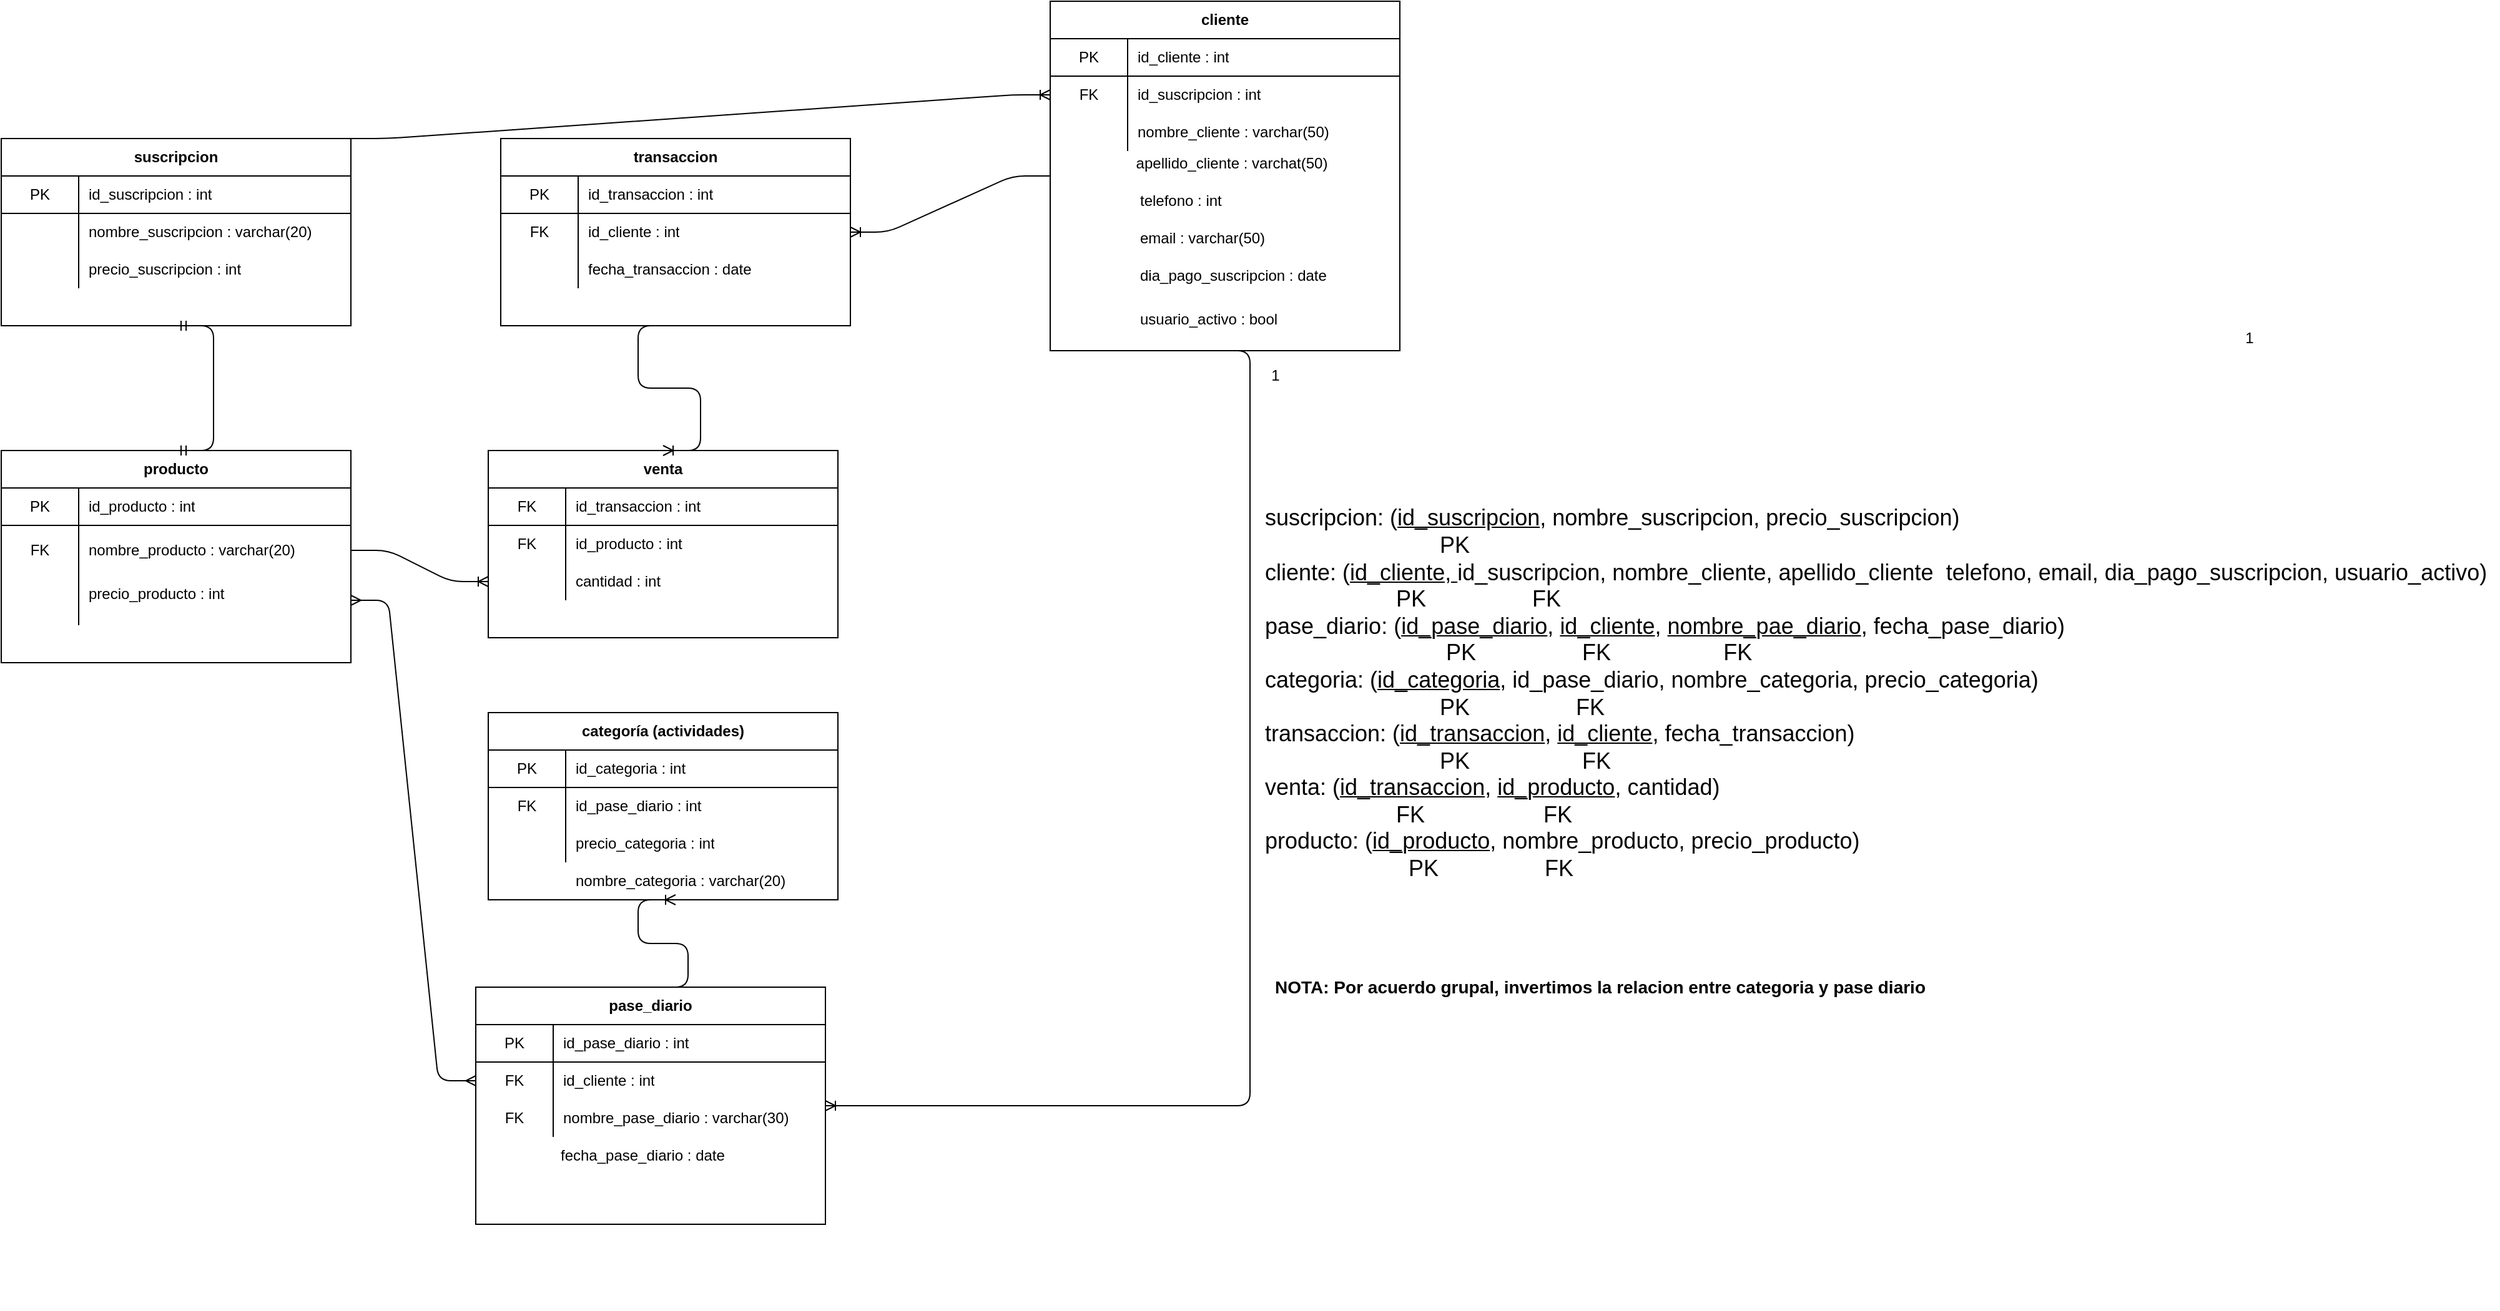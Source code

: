 <mxfile version="14.2.7" type="github">
  <diagram id="dRi1WNuKZ7to45wVX6cX" name="Page-1">
    <mxGraphModel dx="2249" dy="1967" grid="1" gridSize="10" guides="1" tooltips="1" connect="1" arrows="1" fold="1" page="1" pageScale="1" pageWidth="827" pageHeight="1169" math="0" shadow="0">
      <root>
        <mxCell id="0" />
        <mxCell id="1" parent="0" />
        <mxCell id="D7JM032t7icIQJki6IqY-10" value="1" style="text;html=1;resizable=0;autosize=1;align=center;verticalAlign=middle;points=[];fillColor=none;strokeColor=none;rounded=0;" parent="1" vertex="1">
          <mxGeometry x="510" y="240" width="20" height="20" as="geometry" />
        </mxCell>
        <mxCell id="D7JM032t7icIQJki6IqY-12" style="edgeStyle=none;rounded=0;orthogonalLoop=1;jettySize=auto;html=1;" parent="1" edge="1">
          <mxGeometry relative="1" as="geometry">
            <mxPoint x="496.5" y="990.0" as="targetPoint" />
            <mxPoint x="496.5" y="990" as="sourcePoint" />
          </mxGeometry>
        </mxCell>
        <mxCell id="D7JM032t7icIQJki6IqY-31" value="1" style="text;html=1;resizable=0;autosize=1;align=center;verticalAlign=middle;points=[];fillColor=none;strokeColor=none;rounded=0;" parent="1" vertex="1">
          <mxGeometry x="1290" y="210" width="20" height="20" as="geometry" />
        </mxCell>
        <mxCell id="D7JM032t7icIQJki6IqY-44" value="suscripcion" style="shape=table;html=1;whiteSpace=wrap;startSize=30;container=1;collapsible=0;childLayout=tableLayout;fixedRows=1;rowLines=0;fontStyle=1;align=center;" parent="1" vertex="1">
          <mxGeometry x="-500" y="60" width="280" height="150" as="geometry" />
        </mxCell>
        <mxCell id="D7JM032t7icIQJki6IqY-45" value="" style="shape=partialRectangle;html=1;whiteSpace=wrap;collapsible=0;dropTarget=0;pointerEvents=0;fillColor=none;top=0;left=0;bottom=1;right=0;points=[[0,0.5],[1,0.5]];portConstraint=eastwest;" parent="D7JM032t7icIQJki6IqY-44" vertex="1">
          <mxGeometry y="30" width="280" height="30" as="geometry" />
        </mxCell>
        <mxCell id="D7JM032t7icIQJki6IqY-46" value="PK" style="shape=partialRectangle;html=1;whiteSpace=wrap;connectable=0;fillColor=none;top=0;left=0;bottom=0;right=0;overflow=hidden;" parent="D7JM032t7icIQJki6IqY-45" vertex="1">
          <mxGeometry width="62" height="30" as="geometry" />
        </mxCell>
        <mxCell id="D7JM032t7icIQJki6IqY-47" value="id_suscripcion : int" style="shape=partialRectangle;html=1;whiteSpace=wrap;connectable=0;fillColor=none;top=0;left=0;bottom=0;right=0;align=left;spacingLeft=6;overflow=hidden;" parent="D7JM032t7icIQJki6IqY-45" vertex="1">
          <mxGeometry x="62" width="218" height="30" as="geometry" />
        </mxCell>
        <mxCell id="D7JM032t7icIQJki6IqY-48" value="" style="shape=partialRectangle;html=1;whiteSpace=wrap;collapsible=0;dropTarget=0;pointerEvents=0;fillColor=none;top=0;left=0;bottom=0;right=0;points=[[0,0.5],[1,0.5]];portConstraint=eastwest;" parent="D7JM032t7icIQJki6IqY-44" vertex="1">
          <mxGeometry y="60" width="280" height="30" as="geometry" />
        </mxCell>
        <mxCell id="D7JM032t7icIQJki6IqY-49" value="" style="shape=partialRectangle;html=1;whiteSpace=wrap;connectable=0;fillColor=none;top=0;left=0;bottom=0;right=0;overflow=hidden;" parent="D7JM032t7icIQJki6IqY-48" vertex="1">
          <mxGeometry width="62" height="30" as="geometry" />
        </mxCell>
        <mxCell id="D7JM032t7icIQJki6IqY-50" value="nombre_suscripcion : varchar(20)&amp;nbsp;" style="shape=partialRectangle;html=1;whiteSpace=wrap;connectable=0;fillColor=none;top=0;left=0;bottom=0;right=0;align=left;spacingLeft=6;overflow=hidden;" parent="D7JM032t7icIQJki6IqY-48" vertex="1">
          <mxGeometry x="62" width="218" height="30" as="geometry" />
        </mxCell>
        <mxCell id="D7JM032t7icIQJki6IqY-51" value="" style="shape=partialRectangle;html=1;whiteSpace=wrap;collapsible=0;dropTarget=0;pointerEvents=0;fillColor=none;top=0;left=0;bottom=0;right=0;points=[[0,0.5],[1,0.5]];portConstraint=eastwest;" parent="D7JM032t7icIQJki6IqY-44" vertex="1">
          <mxGeometry y="90" width="280" height="30" as="geometry" />
        </mxCell>
        <mxCell id="D7JM032t7icIQJki6IqY-52" value="" style="shape=partialRectangle;html=1;whiteSpace=wrap;connectable=0;fillColor=none;top=0;left=0;bottom=0;right=0;overflow=hidden;" parent="D7JM032t7icIQJki6IqY-51" vertex="1">
          <mxGeometry width="62" height="30" as="geometry" />
        </mxCell>
        <mxCell id="D7JM032t7icIQJki6IqY-53" value="precio_suscripcion : int" style="shape=partialRectangle;html=1;whiteSpace=wrap;connectable=0;fillColor=none;top=0;left=0;bottom=0;right=0;align=left;spacingLeft=6;overflow=hidden;" parent="D7JM032t7icIQJki6IqY-51" vertex="1">
          <mxGeometry x="62" width="218" height="30" as="geometry" />
        </mxCell>
        <mxCell id="D7JM032t7icIQJki6IqY-54" value="cliente" style="shape=table;html=1;whiteSpace=wrap;startSize=30;container=1;collapsible=0;childLayout=tableLayout;fixedRows=1;rowLines=0;fontStyle=1;align=center;" parent="1" vertex="1">
          <mxGeometry x="340" y="-50" width="280" height="280" as="geometry" />
        </mxCell>
        <mxCell id="D7JM032t7icIQJki6IqY-55" value="" style="shape=partialRectangle;html=1;whiteSpace=wrap;collapsible=0;dropTarget=0;pointerEvents=0;fillColor=none;top=0;left=0;bottom=1;right=0;points=[[0,0.5],[1,0.5]];portConstraint=eastwest;" parent="D7JM032t7icIQJki6IqY-54" vertex="1">
          <mxGeometry y="30" width="280" height="30" as="geometry" />
        </mxCell>
        <mxCell id="D7JM032t7icIQJki6IqY-56" value="PK" style="shape=partialRectangle;html=1;whiteSpace=wrap;connectable=0;fillColor=none;top=0;left=0;bottom=0;right=0;overflow=hidden;" parent="D7JM032t7icIQJki6IqY-55" vertex="1">
          <mxGeometry width="62" height="30" as="geometry" />
        </mxCell>
        <mxCell id="D7JM032t7icIQJki6IqY-57" value="id_cliente : int" style="shape=partialRectangle;html=1;whiteSpace=wrap;connectable=0;fillColor=none;top=0;left=0;bottom=0;right=0;align=left;spacingLeft=6;overflow=hidden;" parent="D7JM032t7icIQJki6IqY-55" vertex="1">
          <mxGeometry x="62" width="218" height="30" as="geometry" />
        </mxCell>
        <mxCell id="D7JM032t7icIQJki6IqY-58" value="" style="shape=partialRectangle;html=1;whiteSpace=wrap;collapsible=0;dropTarget=0;pointerEvents=0;fillColor=none;top=0;left=0;bottom=0;right=0;points=[[0,0.5],[1,0.5]];portConstraint=eastwest;" parent="D7JM032t7icIQJki6IqY-54" vertex="1">
          <mxGeometry y="60" width="280" height="30" as="geometry" />
        </mxCell>
        <mxCell id="D7JM032t7icIQJki6IqY-59" value="FK" style="shape=partialRectangle;html=1;whiteSpace=wrap;connectable=0;fillColor=none;top=0;left=0;bottom=0;right=0;overflow=hidden;" parent="D7JM032t7icIQJki6IqY-58" vertex="1">
          <mxGeometry width="62" height="30" as="geometry" />
        </mxCell>
        <mxCell id="D7JM032t7icIQJki6IqY-60" value="id_suscripcion : int" style="shape=partialRectangle;html=1;whiteSpace=wrap;connectable=0;fillColor=none;top=0;left=0;bottom=0;right=0;align=left;spacingLeft=6;overflow=hidden;" parent="D7JM032t7icIQJki6IqY-58" vertex="1">
          <mxGeometry x="62" width="218" height="30" as="geometry" />
        </mxCell>
        <mxCell id="D7JM032t7icIQJki6IqY-61" value="" style="shape=partialRectangle;html=1;whiteSpace=wrap;collapsible=0;dropTarget=0;pointerEvents=0;fillColor=none;top=0;left=0;bottom=0;right=0;points=[[0,0.5],[1,0.5]];portConstraint=eastwest;" parent="D7JM032t7icIQJki6IqY-54" vertex="1">
          <mxGeometry y="90" width="280" height="30" as="geometry" />
        </mxCell>
        <mxCell id="D7JM032t7icIQJki6IqY-62" value="" style="shape=partialRectangle;html=1;whiteSpace=wrap;connectable=0;fillColor=none;top=0;left=0;bottom=0;right=0;overflow=hidden;" parent="D7JM032t7icIQJki6IqY-61" vertex="1">
          <mxGeometry width="62" height="30" as="geometry" />
        </mxCell>
        <mxCell id="D7JM032t7icIQJki6IqY-63" value="nombre_cliente : varchar(50)" style="shape=partialRectangle;html=1;whiteSpace=wrap;connectable=0;fillColor=none;top=0;left=0;bottom=0;right=0;align=left;spacingLeft=6;overflow=hidden;" parent="D7JM032t7icIQJki6IqY-61" vertex="1">
          <mxGeometry x="62" width="218" height="30" as="geometry" />
        </mxCell>
        <mxCell id="D7JM032t7icIQJki6IqY-69" value="apellido_cliente : varchat(50)" style="text;html=1;align=center;verticalAlign=middle;resizable=0;points=[];autosize=1;" parent="1" vertex="1">
          <mxGeometry x="400" y="70" width="170" height="20" as="geometry" />
        </mxCell>
        <mxCell id="D7JM032t7icIQJki6IqY-70" value="telefono : int" style="text;html=1;align=left;verticalAlign=middle;resizable=0;points=[];autosize=1;" parent="1" vertex="1">
          <mxGeometry x="410" y="100" width="80" height="20" as="geometry" />
        </mxCell>
        <mxCell id="D7JM032t7icIQJki6IqY-71" value="email : varchar(50)" style="text;html=1;align=left;verticalAlign=middle;resizable=0;points=[];autosize=1;" parent="1" vertex="1">
          <mxGeometry x="410" y="130" width="120" height="20" as="geometry" />
        </mxCell>
        <mxCell id="D7JM032t7icIQJki6IqY-72" value="dia_pago_suscripcion : date" style="text;html=1;align=left;verticalAlign=middle;resizable=0;points=[];autosize=1;" parent="1" vertex="1">
          <mxGeometry x="410" y="160" width="160" height="20" as="geometry" />
        </mxCell>
        <mxCell id="D7JM032t7icIQJki6IqY-88" value="transaccion" style="shape=table;html=1;whiteSpace=wrap;startSize=30;container=1;collapsible=0;childLayout=tableLayout;fixedRows=1;rowLines=0;fontStyle=1;align=center;" parent="1" vertex="1">
          <mxGeometry x="-100" y="60" width="280" height="150" as="geometry" />
        </mxCell>
        <mxCell id="D7JM032t7icIQJki6IqY-89" value="" style="shape=partialRectangle;html=1;whiteSpace=wrap;collapsible=0;dropTarget=0;pointerEvents=0;fillColor=none;top=0;left=0;bottom=1;right=0;points=[[0,0.5],[1,0.5]];portConstraint=eastwest;" parent="D7JM032t7icIQJki6IqY-88" vertex="1">
          <mxGeometry y="30" width="280" height="30" as="geometry" />
        </mxCell>
        <mxCell id="D7JM032t7icIQJki6IqY-90" value="PK" style="shape=partialRectangle;html=1;whiteSpace=wrap;connectable=0;fillColor=none;top=0;left=0;bottom=0;right=0;overflow=hidden;" parent="D7JM032t7icIQJki6IqY-89" vertex="1">
          <mxGeometry width="62" height="30" as="geometry" />
        </mxCell>
        <mxCell id="D7JM032t7icIQJki6IqY-91" value="id_transaccion : int" style="shape=partialRectangle;html=1;whiteSpace=wrap;connectable=0;fillColor=none;top=0;left=0;bottom=0;right=0;align=left;spacingLeft=6;overflow=hidden;" parent="D7JM032t7icIQJki6IqY-89" vertex="1">
          <mxGeometry x="62" width="218" height="30" as="geometry" />
        </mxCell>
        <mxCell id="D7JM032t7icIQJki6IqY-92" value="" style="shape=partialRectangle;html=1;whiteSpace=wrap;collapsible=0;dropTarget=0;pointerEvents=0;fillColor=none;top=0;left=0;bottom=0;right=0;points=[[0,0.5],[1,0.5]];portConstraint=eastwest;" parent="D7JM032t7icIQJki6IqY-88" vertex="1">
          <mxGeometry y="60" width="280" height="30" as="geometry" />
        </mxCell>
        <mxCell id="D7JM032t7icIQJki6IqY-93" value="FK" style="shape=partialRectangle;html=1;whiteSpace=wrap;connectable=0;fillColor=none;top=0;left=0;bottom=0;right=0;overflow=hidden;" parent="D7JM032t7icIQJki6IqY-92" vertex="1">
          <mxGeometry width="62" height="30" as="geometry" />
        </mxCell>
        <mxCell id="D7JM032t7icIQJki6IqY-94" value="id_cliente : int" style="shape=partialRectangle;html=1;whiteSpace=wrap;connectable=0;fillColor=none;top=0;left=0;bottom=0;right=0;align=left;spacingLeft=6;overflow=hidden;" parent="D7JM032t7icIQJki6IqY-92" vertex="1">
          <mxGeometry x="62" width="218" height="30" as="geometry" />
        </mxCell>
        <mxCell id="D7JM032t7icIQJki6IqY-95" value="" style="shape=partialRectangle;html=1;whiteSpace=wrap;collapsible=0;dropTarget=0;pointerEvents=0;fillColor=none;top=0;left=0;bottom=0;right=0;points=[[0,0.5],[1,0.5]];portConstraint=eastwest;" parent="D7JM032t7icIQJki6IqY-88" vertex="1">
          <mxGeometry y="90" width="280" height="30" as="geometry" />
        </mxCell>
        <mxCell id="D7JM032t7icIQJki6IqY-96" value="" style="shape=partialRectangle;html=1;whiteSpace=wrap;connectable=0;fillColor=none;top=0;left=0;bottom=0;right=0;overflow=hidden;" parent="D7JM032t7icIQJki6IqY-95" vertex="1">
          <mxGeometry width="62" height="30" as="geometry" />
        </mxCell>
        <mxCell id="D7JM032t7icIQJki6IqY-97" value="fecha_transaccion : date" style="shape=partialRectangle;html=1;whiteSpace=wrap;connectable=0;fillColor=none;top=0;left=0;bottom=0;right=0;align=left;spacingLeft=6;overflow=hidden;" parent="D7JM032t7icIQJki6IqY-95" vertex="1">
          <mxGeometry x="62" width="218" height="30" as="geometry" />
        </mxCell>
        <mxCell id="D7JM032t7icIQJki6IqY-98" value="pase_diario" style="shape=table;html=1;whiteSpace=wrap;startSize=30;container=1;collapsible=0;childLayout=tableLayout;fixedRows=1;rowLines=0;fontStyle=1;align=center;" parent="1" vertex="1">
          <mxGeometry x="-120" y="740" width="280" height="190" as="geometry" />
        </mxCell>
        <mxCell id="D7JM032t7icIQJki6IqY-99" value="" style="shape=partialRectangle;html=1;whiteSpace=wrap;collapsible=0;dropTarget=0;pointerEvents=0;fillColor=none;top=0;left=0;bottom=1;right=0;points=[[0,0.5],[1,0.5]];portConstraint=eastwest;" parent="D7JM032t7icIQJki6IqY-98" vertex="1">
          <mxGeometry y="30" width="280" height="30" as="geometry" />
        </mxCell>
        <mxCell id="D7JM032t7icIQJki6IqY-100" value="PK" style="shape=partialRectangle;html=1;whiteSpace=wrap;connectable=0;fillColor=none;top=0;left=0;bottom=0;right=0;overflow=hidden;" parent="D7JM032t7icIQJki6IqY-99" vertex="1">
          <mxGeometry width="62" height="30" as="geometry" />
        </mxCell>
        <mxCell id="D7JM032t7icIQJki6IqY-101" value="id_pase_diario : int" style="shape=partialRectangle;html=1;whiteSpace=wrap;connectable=0;fillColor=none;top=0;left=0;bottom=0;right=0;align=left;spacingLeft=6;overflow=hidden;" parent="D7JM032t7icIQJki6IqY-99" vertex="1">
          <mxGeometry x="62" width="218" height="30" as="geometry" />
        </mxCell>
        <mxCell id="D7JM032t7icIQJki6IqY-102" value="" style="shape=partialRectangle;html=1;whiteSpace=wrap;collapsible=0;dropTarget=0;pointerEvents=0;fillColor=none;top=0;left=0;bottom=0;right=0;points=[[0,0.5],[1,0.5]];portConstraint=eastwest;" parent="D7JM032t7icIQJki6IqY-98" vertex="1">
          <mxGeometry y="60" width="280" height="30" as="geometry" />
        </mxCell>
        <mxCell id="D7JM032t7icIQJki6IqY-103" value="FK" style="shape=partialRectangle;html=1;whiteSpace=wrap;connectable=0;fillColor=none;top=0;left=0;bottom=0;right=0;overflow=hidden;" parent="D7JM032t7icIQJki6IqY-102" vertex="1">
          <mxGeometry width="62" height="30" as="geometry" />
        </mxCell>
        <mxCell id="D7JM032t7icIQJki6IqY-104" value="id_cliente : int" style="shape=partialRectangle;html=1;whiteSpace=wrap;connectable=0;fillColor=none;top=0;left=0;bottom=0;right=0;align=left;spacingLeft=6;overflow=hidden;" parent="D7JM032t7icIQJki6IqY-102" vertex="1">
          <mxGeometry x="62" width="218" height="30" as="geometry" />
        </mxCell>
        <mxCell id="D7JM032t7icIQJki6IqY-105" value="" style="shape=partialRectangle;html=1;whiteSpace=wrap;collapsible=0;dropTarget=0;pointerEvents=0;fillColor=none;top=0;left=0;bottom=0;right=0;points=[[0,0.5],[1,0.5]];portConstraint=eastwest;" parent="D7JM032t7icIQJki6IqY-98" vertex="1">
          <mxGeometry y="90" width="280" height="30" as="geometry" />
        </mxCell>
        <mxCell id="D7JM032t7icIQJki6IqY-106" value="FK" style="shape=partialRectangle;html=1;whiteSpace=wrap;connectable=0;fillColor=none;top=0;left=0;bottom=0;right=0;overflow=hidden;" parent="D7JM032t7icIQJki6IqY-105" vertex="1">
          <mxGeometry width="62" height="30" as="geometry" />
        </mxCell>
        <mxCell id="D7JM032t7icIQJki6IqY-107" value="nombre_pase_diario : varchar(30)" style="shape=partialRectangle;html=1;whiteSpace=wrap;connectable=0;fillColor=none;top=0;left=0;bottom=0;right=0;align=left;spacingLeft=6;overflow=hidden;" parent="D7JM032t7icIQJki6IqY-105" vertex="1">
          <mxGeometry x="62" width="218" height="30" as="geometry" />
        </mxCell>
        <mxCell id="D7JM032t7icIQJki6IqY-108" value="categoría (actividades)" style="shape=table;html=1;whiteSpace=wrap;startSize=30;container=1;collapsible=0;childLayout=tableLayout;fixedRows=1;rowLines=0;fontStyle=1;align=center;" parent="1" vertex="1">
          <mxGeometry x="-110" y="520" width="280" height="150" as="geometry" />
        </mxCell>
        <mxCell id="D7JM032t7icIQJki6IqY-109" value="" style="shape=partialRectangle;html=1;whiteSpace=wrap;collapsible=0;dropTarget=0;pointerEvents=0;fillColor=none;top=0;left=0;bottom=1;right=0;points=[[0,0.5],[1,0.5]];portConstraint=eastwest;" parent="D7JM032t7icIQJki6IqY-108" vertex="1">
          <mxGeometry y="30" width="280" height="30" as="geometry" />
        </mxCell>
        <mxCell id="D7JM032t7icIQJki6IqY-110" value="PK" style="shape=partialRectangle;html=1;whiteSpace=wrap;connectable=0;fillColor=none;top=0;left=0;bottom=0;right=0;overflow=hidden;" parent="D7JM032t7icIQJki6IqY-109" vertex="1">
          <mxGeometry width="62" height="30" as="geometry" />
        </mxCell>
        <mxCell id="D7JM032t7icIQJki6IqY-111" value="id_categoria : int" style="shape=partialRectangle;html=1;whiteSpace=wrap;connectable=0;fillColor=none;top=0;left=0;bottom=0;right=0;align=left;spacingLeft=6;overflow=hidden;" parent="D7JM032t7icIQJki6IqY-109" vertex="1">
          <mxGeometry x="62" width="218" height="30" as="geometry" />
        </mxCell>
        <mxCell id="D7JM032t7icIQJki6IqY-112" value="" style="shape=partialRectangle;html=1;whiteSpace=wrap;collapsible=0;dropTarget=0;pointerEvents=0;fillColor=none;top=0;left=0;bottom=0;right=0;points=[[0,0.5],[1,0.5]];portConstraint=eastwest;" parent="D7JM032t7icIQJki6IqY-108" vertex="1">
          <mxGeometry y="60" width="280" height="30" as="geometry" />
        </mxCell>
        <mxCell id="D7JM032t7icIQJki6IqY-113" value="FK" style="shape=partialRectangle;html=1;whiteSpace=wrap;connectable=0;fillColor=none;top=0;left=0;bottom=0;right=0;overflow=hidden;" parent="D7JM032t7icIQJki6IqY-112" vertex="1">
          <mxGeometry width="62" height="30" as="geometry" />
        </mxCell>
        <mxCell id="D7JM032t7icIQJki6IqY-114" value="id_pase_diario : int" style="shape=partialRectangle;html=1;whiteSpace=wrap;connectable=0;fillColor=none;top=0;left=0;bottom=0;right=0;align=left;spacingLeft=6;overflow=hidden;" parent="D7JM032t7icIQJki6IqY-112" vertex="1">
          <mxGeometry x="62" width="218" height="30" as="geometry" />
        </mxCell>
        <mxCell id="D7JM032t7icIQJki6IqY-115" value="" style="shape=partialRectangle;html=1;whiteSpace=wrap;collapsible=0;dropTarget=0;pointerEvents=0;fillColor=none;top=0;left=0;bottom=0;right=0;points=[[0,0.5],[1,0.5]];portConstraint=eastwest;" parent="D7JM032t7icIQJki6IqY-108" vertex="1">
          <mxGeometry y="90" width="280" height="30" as="geometry" />
        </mxCell>
        <mxCell id="D7JM032t7icIQJki6IqY-116" value="" style="shape=partialRectangle;html=1;whiteSpace=wrap;connectable=0;fillColor=none;top=0;left=0;bottom=0;right=0;overflow=hidden;" parent="D7JM032t7icIQJki6IqY-115" vertex="1">
          <mxGeometry width="62" height="30" as="geometry" />
        </mxCell>
        <mxCell id="D7JM032t7icIQJki6IqY-117" value="precio_categoria&amp;nbsp;: int" style="shape=partialRectangle;html=1;whiteSpace=wrap;connectable=0;fillColor=none;top=0;left=0;bottom=0;right=0;align=left;spacingLeft=6;overflow=hidden;" parent="D7JM032t7icIQJki6IqY-115" vertex="1">
          <mxGeometry x="62" width="218" height="30" as="geometry" />
        </mxCell>
        <mxCell id="D7JM032t7icIQJki6IqY-118" value="venta" style="shape=table;html=1;whiteSpace=wrap;startSize=30;container=1;collapsible=0;childLayout=tableLayout;fixedRows=1;rowLines=0;fontStyle=1;align=center;" parent="1" vertex="1">
          <mxGeometry x="-110" y="310" width="280" height="150" as="geometry" />
        </mxCell>
        <mxCell id="D7JM032t7icIQJki6IqY-119" value="" style="shape=partialRectangle;html=1;whiteSpace=wrap;collapsible=0;dropTarget=0;pointerEvents=0;fillColor=none;top=0;left=0;bottom=1;right=0;points=[[0,0.5],[1,0.5]];portConstraint=eastwest;" parent="D7JM032t7icIQJki6IqY-118" vertex="1">
          <mxGeometry y="30" width="280" height="30" as="geometry" />
        </mxCell>
        <mxCell id="D7JM032t7icIQJki6IqY-120" value="FK" style="shape=partialRectangle;html=1;whiteSpace=wrap;connectable=0;fillColor=none;top=0;left=0;bottom=0;right=0;overflow=hidden;" parent="D7JM032t7icIQJki6IqY-119" vertex="1">
          <mxGeometry width="62" height="30" as="geometry" />
        </mxCell>
        <mxCell id="D7JM032t7icIQJki6IqY-121" value="id_transaccion : int" style="shape=partialRectangle;html=1;whiteSpace=wrap;connectable=0;fillColor=none;top=0;left=0;bottom=0;right=0;align=left;spacingLeft=6;overflow=hidden;" parent="D7JM032t7icIQJki6IqY-119" vertex="1">
          <mxGeometry x="62" width="218" height="30" as="geometry" />
        </mxCell>
        <mxCell id="D7JM032t7icIQJki6IqY-122" value="" style="shape=partialRectangle;html=1;whiteSpace=wrap;collapsible=0;dropTarget=0;pointerEvents=0;fillColor=none;top=0;left=0;bottom=0;right=0;points=[[0,0.5],[1,0.5]];portConstraint=eastwest;" parent="D7JM032t7icIQJki6IqY-118" vertex="1">
          <mxGeometry y="60" width="280" height="30" as="geometry" />
        </mxCell>
        <mxCell id="D7JM032t7icIQJki6IqY-123" value="FK" style="shape=partialRectangle;html=1;whiteSpace=wrap;connectable=0;fillColor=none;top=0;left=0;bottom=0;right=0;overflow=hidden;" parent="D7JM032t7icIQJki6IqY-122" vertex="1">
          <mxGeometry width="62" height="30" as="geometry" />
        </mxCell>
        <mxCell id="D7JM032t7icIQJki6IqY-124" value="id_producto : int&amp;nbsp;" style="shape=partialRectangle;html=1;whiteSpace=wrap;connectable=0;fillColor=none;top=0;left=0;bottom=0;right=0;align=left;spacingLeft=6;overflow=hidden;" parent="D7JM032t7icIQJki6IqY-122" vertex="1">
          <mxGeometry x="62" width="218" height="30" as="geometry" />
        </mxCell>
        <mxCell id="D7JM032t7icIQJki6IqY-125" value="" style="shape=partialRectangle;html=1;whiteSpace=wrap;collapsible=0;dropTarget=0;pointerEvents=0;fillColor=none;top=0;left=0;bottom=0;right=0;points=[[0,0.5],[1,0.5]];portConstraint=eastwest;" parent="D7JM032t7icIQJki6IqY-118" vertex="1">
          <mxGeometry y="90" width="280" height="30" as="geometry" />
        </mxCell>
        <mxCell id="D7JM032t7icIQJki6IqY-126" value="" style="shape=partialRectangle;html=1;whiteSpace=wrap;connectable=0;fillColor=none;top=0;left=0;bottom=0;right=0;overflow=hidden;" parent="D7JM032t7icIQJki6IqY-125" vertex="1">
          <mxGeometry width="62" height="30" as="geometry" />
        </mxCell>
        <mxCell id="D7JM032t7icIQJki6IqY-127" value="cantidad : int" style="shape=partialRectangle;html=1;whiteSpace=wrap;connectable=0;fillColor=none;top=0;left=0;bottom=0;right=0;align=left;spacingLeft=6;overflow=hidden;" parent="D7JM032t7icIQJki6IqY-125" vertex="1">
          <mxGeometry x="62" width="218" height="30" as="geometry" />
        </mxCell>
        <mxCell id="D7JM032t7icIQJki6IqY-128" value="fecha_pase_diario : date" style="shape=partialRectangle;html=1;whiteSpace=wrap;connectable=0;fillColor=none;top=0;left=0;bottom=0;right=0;align=left;spacingLeft=6;overflow=hidden;" parent="1" vertex="1">
          <mxGeometry x="-60" y="860" width="218" height="30" as="geometry" />
        </mxCell>
        <mxCell id="D7JM032t7icIQJki6IqY-129" value="producto" style="shape=table;html=1;whiteSpace=wrap;startSize=30;container=1;collapsible=0;childLayout=tableLayout;fixedRows=1;rowLines=0;fontStyle=1;align=center;" parent="1" vertex="1">
          <mxGeometry x="-500" y="310" width="280" height="170" as="geometry" />
        </mxCell>
        <mxCell id="D7JM032t7icIQJki6IqY-130" value="" style="shape=partialRectangle;html=1;whiteSpace=wrap;collapsible=0;dropTarget=0;pointerEvents=0;fillColor=none;top=0;left=0;bottom=1;right=0;points=[[0,0.5],[1,0.5]];portConstraint=eastwest;" parent="D7JM032t7icIQJki6IqY-129" vertex="1">
          <mxGeometry y="30" width="280" height="30" as="geometry" />
        </mxCell>
        <mxCell id="D7JM032t7icIQJki6IqY-131" value="PK" style="shape=partialRectangle;html=1;whiteSpace=wrap;connectable=0;fillColor=none;top=0;left=0;bottom=0;right=0;overflow=hidden;" parent="D7JM032t7icIQJki6IqY-130" vertex="1">
          <mxGeometry width="62" height="30" as="geometry" />
        </mxCell>
        <mxCell id="D7JM032t7icIQJki6IqY-132" value="id_producto : int" style="shape=partialRectangle;html=1;whiteSpace=wrap;connectable=0;fillColor=none;top=0;left=0;bottom=0;right=0;align=left;spacingLeft=6;overflow=hidden;" parent="D7JM032t7icIQJki6IqY-130" vertex="1">
          <mxGeometry x="62" width="218" height="30" as="geometry" />
        </mxCell>
        <mxCell id="D7JM032t7icIQJki6IqY-133" value="" style="shape=partialRectangle;html=1;whiteSpace=wrap;collapsible=0;dropTarget=0;pointerEvents=0;fillColor=none;top=0;left=0;bottom=0;right=0;points=[[0,0.5],[1,0.5]];portConstraint=eastwest;" parent="D7JM032t7icIQJki6IqY-129" vertex="1">
          <mxGeometry y="60" width="280" height="40" as="geometry" />
        </mxCell>
        <mxCell id="D7JM032t7icIQJki6IqY-134" value="FK" style="shape=partialRectangle;html=1;whiteSpace=wrap;connectable=0;fillColor=none;top=0;left=0;bottom=0;right=0;overflow=hidden;" parent="D7JM032t7icIQJki6IqY-133" vertex="1">
          <mxGeometry width="62" height="40" as="geometry" />
        </mxCell>
        <mxCell id="D7JM032t7icIQJki6IqY-135" value="nombre_producto : varchar(20)&amp;nbsp;" style="shape=partialRectangle;html=1;whiteSpace=wrap;connectable=0;fillColor=none;top=0;left=0;bottom=0;right=0;align=left;spacingLeft=6;overflow=hidden;" parent="D7JM032t7icIQJki6IqY-133" vertex="1">
          <mxGeometry x="62" width="218" height="40" as="geometry" />
        </mxCell>
        <mxCell id="D7JM032t7icIQJki6IqY-136" value="" style="shape=partialRectangle;html=1;whiteSpace=wrap;collapsible=0;dropTarget=0;pointerEvents=0;fillColor=none;top=0;left=0;bottom=0;right=0;points=[[0,0.5],[1,0.5]];portConstraint=eastwest;" parent="D7JM032t7icIQJki6IqY-129" vertex="1">
          <mxGeometry y="100" width="280" height="40" as="geometry" />
        </mxCell>
        <mxCell id="D7JM032t7icIQJki6IqY-137" value="" style="shape=partialRectangle;html=1;whiteSpace=wrap;connectable=0;fillColor=none;top=0;left=0;bottom=0;right=0;overflow=hidden;" parent="D7JM032t7icIQJki6IqY-136" vertex="1">
          <mxGeometry width="62" height="40" as="geometry" />
        </mxCell>
        <mxCell id="D7JM032t7icIQJki6IqY-138" value="" style="shape=partialRectangle;html=1;whiteSpace=wrap;connectable=0;fillColor=none;top=0;left=0;bottom=0;right=0;align=left;spacingLeft=6;overflow=hidden;" parent="D7JM032t7icIQJki6IqY-136" vertex="1">
          <mxGeometry x="62" width="218" height="40" as="geometry" />
        </mxCell>
        <mxCell id="D7JM032t7icIQJki6IqY-140" value="" style="edgeStyle=entityRelationEdgeStyle;fontSize=12;html=1;endArrow=ERoneToMany;entryX=1;entryY=0.5;entryDx=0;entryDy=0;" parent="1" target="D7JM032t7icIQJki6IqY-98" edge="1">
          <mxGeometry width="100" height="100" relative="1" as="geometry">
            <mxPoint x="470" y="230" as="sourcePoint" />
            <mxPoint x="600" y="220.5" as="targetPoint" />
          </mxGeometry>
        </mxCell>
        <mxCell id="D7JM032t7icIQJki6IqY-144" value="&lt;font style=&quot;font-size: 18px&quot;&gt;suscripcion: (&lt;u&gt;id_suscripcion&lt;/u&gt;, nombre_suscripcion, precio_suscripcion)&lt;br&gt;&amp;nbsp; &amp;nbsp; &amp;nbsp; &amp;nbsp; &amp;nbsp; &amp;nbsp; &amp;nbsp; &amp;nbsp; &amp;nbsp; &amp;nbsp; &amp;nbsp; &amp;nbsp; &amp;nbsp; &amp;nbsp; PK&lt;br&gt;cliente: (&lt;u&gt;id_cliente, &lt;/u&gt;id_suscripcion, nombre_cliente, apellido_cliente&amp;nbsp; telefono, email, dia_pago_suscripcion, usuario_activo)&lt;br&gt;&amp;nbsp; &amp;nbsp; &amp;nbsp; &amp;nbsp; &amp;nbsp; &amp;nbsp; &amp;nbsp; &amp;nbsp; &amp;nbsp; &amp;nbsp; &amp;nbsp;PK&amp;nbsp; &amp;nbsp; &amp;nbsp; &amp;nbsp; &amp;nbsp; &amp;nbsp; &amp;nbsp; &amp;nbsp; &amp;nbsp;FK&lt;br&gt;pase_diario: (&lt;u&gt;id_pase_diario&lt;/u&gt;, &lt;u&gt;id_cliente&lt;/u&gt;, &lt;u&gt;nombre_pae_diario&lt;/u&gt;, fecha_pase_diario)&lt;br&gt;&amp;nbsp; &amp;nbsp; &amp;nbsp; &amp;nbsp; &amp;nbsp; &amp;nbsp; &amp;nbsp; &amp;nbsp; &amp;nbsp; &amp;nbsp; &amp;nbsp; &amp;nbsp; &amp;nbsp; &amp;nbsp; &amp;nbsp;PK&amp;nbsp; &amp;nbsp; &amp;nbsp; &amp;nbsp; &amp;nbsp; &amp;nbsp; &amp;nbsp; &amp;nbsp; &amp;nbsp;FK&amp;nbsp; &amp;nbsp; &amp;nbsp; &amp;nbsp; &amp;nbsp; &amp;nbsp; &amp;nbsp; &amp;nbsp; &amp;nbsp; FK&lt;br&gt;categoria: (&lt;u&gt;id_categoria&lt;/u&gt;, id_pase_diario, nombre_categoria, precio_categoria)&lt;br&gt;&amp;nbsp; &amp;nbsp; &amp;nbsp; &amp;nbsp; &amp;nbsp; &amp;nbsp; &amp;nbsp; &amp;nbsp; &amp;nbsp; &amp;nbsp; &amp;nbsp; &amp;nbsp; &amp;nbsp; &amp;nbsp; PK&amp;nbsp; &amp;nbsp; &amp;nbsp; &amp;nbsp; &amp;nbsp; &amp;nbsp; &amp;nbsp; &amp;nbsp; &amp;nbsp;FK&lt;br&gt;transaccion: (&lt;u&gt;id_transaccion&lt;/u&gt;, &lt;u&gt;id_cliente&lt;/u&gt;, fecha_transaccion)&lt;br&gt;&amp;nbsp; &amp;nbsp; &amp;nbsp; &amp;nbsp; &amp;nbsp; &amp;nbsp; &amp;nbsp; &amp;nbsp; &amp;nbsp; &amp;nbsp; &amp;nbsp; &amp;nbsp; &amp;nbsp; &amp;nbsp; PK&amp;nbsp; &amp;nbsp; &amp;nbsp; &amp;nbsp; &amp;nbsp; &amp;nbsp; &amp;nbsp; &amp;nbsp; &amp;nbsp; FK&lt;br&gt;venta: (&lt;u&gt;id_transaccion&lt;/u&gt;, &lt;u&gt;id_producto&lt;/u&gt;, cantidad)&lt;br&gt;&amp;nbsp; &amp;nbsp; &amp;nbsp; &amp;nbsp; &amp;nbsp; &amp;nbsp; &amp;nbsp; &amp;nbsp; &amp;nbsp; &amp;nbsp; &amp;nbsp;FK&amp;nbsp; &amp;nbsp; &amp;nbsp; &amp;nbsp; &amp;nbsp; &amp;nbsp; &amp;nbsp; &amp;nbsp; &amp;nbsp; &amp;nbsp;FK&lt;br&gt;producto: (&lt;u&gt;id_producto&lt;/u&gt;, nombre_producto, precio_producto)&lt;br&gt;&amp;nbsp; &amp;nbsp; &amp;nbsp; &amp;nbsp; &amp;nbsp; &amp;nbsp; &amp;nbsp; &amp;nbsp; &amp;nbsp; &amp;nbsp; &amp;nbsp; &amp;nbsp;PK&amp;nbsp; &amp;nbsp; &amp;nbsp; &amp;nbsp; &amp;nbsp; &amp;nbsp; &amp;nbsp; &amp;nbsp; &amp;nbsp;FK&lt;br&gt;&lt;/font&gt;" style="text;html=1;strokeColor=none;fillColor=none;align=left;verticalAlign=middle;whiteSpace=wrap;rounded=0;" parent="1" vertex="1">
          <mxGeometry x="510" y="340" width="990" height="330" as="geometry" />
        </mxCell>
        <mxCell id="D7JM032t7icIQJki6IqY-145" value="usuario_activo : bool" style="text;html=1;align=left;verticalAlign=middle;resizable=0;points=[];autosize=1;" parent="1" vertex="1">
          <mxGeometry x="410" y="195" width="130" height="20" as="geometry" />
        </mxCell>
        <mxCell id="D7JM032t7icIQJki6IqY-147" value="" style="edgeStyle=entityRelationEdgeStyle;fontSize=12;html=1;endArrow=ERoneToMany;entryX=1;entryY=0.5;entryDx=0;entryDy=0;exitX=0;exitY=0.5;exitDx=0;exitDy=0;" parent="1" source="D7JM032t7icIQJki6IqY-54" target="D7JM032t7icIQJki6IqY-92" edge="1">
          <mxGeometry width="100" height="100" relative="1" as="geometry">
            <mxPoint x="210" y="300" as="sourcePoint" />
            <mxPoint x="310" y="200" as="targetPoint" />
          </mxGeometry>
        </mxCell>
        <mxCell id="D7JM032t7icIQJki6IqY-148" value="" style="edgeStyle=entityRelationEdgeStyle;fontSize=12;html=1;endArrow=ERoneToMany;entryX=0;entryY=0.5;entryDx=0;entryDy=0;exitX=1;exitY=0;exitDx=0;exitDy=0;" parent="1" source="D7JM032t7icIQJki6IqY-44" target="D7JM032t7icIQJki6IqY-58" edge="1">
          <mxGeometry width="100" height="100" relative="1" as="geometry">
            <mxPoint x="-170" y="-30" as="sourcePoint" />
            <mxPoint x="-330" y="15" as="targetPoint" />
          </mxGeometry>
        </mxCell>
        <mxCell id="D7JM032t7icIQJki6IqY-149" value="" style="edgeStyle=entityRelationEdgeStyle;fontSize=12;html=1;endArrow=ERoneToMany;entryX=0.5;entryY=0;entryDx=0;entryDy=0;exitX=0.5;exitY=1;exitDx=0;exitDy=0;" parent="1" source="D7JM032t7icIQJki6IqY-88" target="D7JM032t7icIQJki6IqY-118" edge="1">
          <mxGeometry width="100" height="100" relative="1" as="geometry">
            <mxPoint x="80" y="270" as="sourcePoint" />
            <mxPoint x="-80" y="315" as="targetPoint" />
          </mxGeometry>
        </mxCell>
        <mxCell id="D7JM032t7icIQJki6IqY-151" value="" style="edgeStyle=entityRelationEdgeStyle;fontSize=12;html=1;endArrow=ERmandOne;startArrow=ERmandOne;entryX=0.5;entryY=1;entryDx=0;entryDy=0;exitX=0.5;exitY=0;exitDx=0;exitDy=0;" parent="1" source="D7JM032t7icIQJki6IqY-129" target="D7JM032t7icIQJki6IqY-44" edge="1">
          <mxGeometry width="100" height="100" relative="1" as="geometry">
            <mxPoint x="-380" y="340" as="sourcePoint" />
            <mxPoint x="-280" y="240" as="targetPoint" />
          </mxGeometry>
        </mxCell>
        <mxCell id="D7JM032t7icIQJki6IqY-153" value="" style="edgeStyle=entityRelationEdgeStyle;fontSize=12;html=1;endArrow=ERmany;startArrow=ERmany;entryX=0;entryY=0.5;entryDx=0;entryDy=0;exitX=1;exitY=0.5;exitDx=0;exitDy=0;" parent="1" source="D7JM032t7icIQJki6IqY-136" target="D7JM032t7icIQJki6IqY-102" edge="1">
          <mxGeometry width="100" height="100" relative="1" as="geometry">
            <mxPoint x="220" y="770" as="sourcePoint" />
            <mxPoint x="350" y="520" as="targetPoint" />
          </mxGeometry>
        </mxCell>
        <mxCell id="D7JM032t7icIQJki6IqY-154" value="" style="edgeStyle=entityRelationEdgeStyle;fontSize=12;html=1;endArrow=ERoneToMany;entryX=0;entryY=0.5;entryDx=0;entryDy=0;exitX=1;exitY=0.5;exitDx=0;exitDy=0;" parent="1" source="D7JM032t7icIQJki6IqY-133" target="D7JM032t7icIQJki6IqY-125" edge="1">
          <mxGeometry width="100" height="100" relative="1" as="geometry">
            <mxPoint x="384" y="430" as="sourcePoint" />
            <mxPoint x="224" y="475" as="targetPoint" />
          </mxGeometry>
        </mxCell>
        <mxCell id="D7JM032t7icIQJki6IqY-155" value="" style="edgeStyle=entityRelationEdgeStyle;fontSize=12;html=1;endArrow=ERoneToMany;exitX=0.5;exitY=0;exitDx=0;exitDy=0;" parent="1" source="D7JM032t7icIQJki6IqY-98" edge="1">
          <mxGeometry width="100" height="100" relative="1" as="geometry">
            <mxPoint x="40" y="695" as="sourcePoint" />
            <mxPoint x="40" y="670" as="targetPoint" />
          </mxGeometry>
        </mxCell>
        <mxCell id="D7JM032t7icIQJki6IqY-156" value="" style="shape=partialRectangle;html=1;whiteSpace=wrap;collapsible=0;dropTarget=0;pointerEvents=0;fillColor=none;top=0;left=0;bottom=0;right=0;points=[[0,0.5],[1,0.5]];portConstraint=eastwest;" parent="1" vertex="1">
          <mxGeometry x="-500" y="410" width="280" height="30" as="geometry" />
        </mxCell>
        <mxCell id="D7JM032t7icIQJki6IqY-158" value="precio_producto : int" style="shape=partialRectangle;html=1;whiteSpace=wrap;connectable=0;fillColor=none;top=0;left=0;bottom=0;right=0;align=left;spacingLeft=6;overflow=hidden;" parent="D7JM032t7icIQJki6IqY-156" vertex="1">
          <mxGeometry x="62" width="218" height="30" as="geometry" />
        </mxCell>
        <mxCell id="D7JM032t7icIQJki6IqY-162" value="" style="shape=partialRectangle;html=1;whiteSpace=wrap;collapsible=0;dropTarget=0;pointerEvents=0;fillColor=none;top=0;left=0;bottom=0;right=0;points=[[0,0.5],[1,0.5]];portConstraint=eastwest;" parent="1" vertex="1">
          <mxGeometry x="-110" y="640" width="280" height="30" as="geometry" />
        </mxCell>
        <mxCell id="D7JM032t7icIQJki6IqY-163" value="" style="shape=partialRectangle;html=1;whiteSpace=wrap;connectable=0;fillColor=none;top=0;left=0;bottom=0;right=0;overflow=hidden;" parent="D7JM032t7icIQJki6IqY-162" vertex="1">
          <mxGeometry width="62" height="30" as="geometry" />
        </mxCell>
        <mxCell id="D7JM032t7icIQJki6IqY-164" value="nombre_categoria : varchar(20)&amp;nbsp;" style="shape=partialRectangle;html=1;whiteSpace=wrap;connectable=0;fillColor=none;top=0;left=0;bottom=0;right=0;align=left;spacingLeft=6;overflow=hidden;" parent="D7JM032t7icIQJki6IqY-162" vertex="1">
          <mxGeometry x="62" width="218" height="30" as="geometry" />
        </mxCell>
        <mxCell id="tmRrHk4LyZf9-IUTQRDE-1" value="&lt;font style=&quot;font-size: 14px&quot;&gt;&lt;b&gt;NOTA: Por acuerdo grupal, invertimos la relacion entre categoria y pase diario&lt;/b&gt;&lt;/font&gt;" style="text;html=1;align=center;verticalAlign=middle;resizable=0;points=[];autosize=1;" vertex="1" parent="1">
          <mxGeometry x="510" y="730" width="540" height="20" as="geometry" />
        </mxCell>
      </root>
    </mxGraphModel>
  </diagram>
</mxfile>
